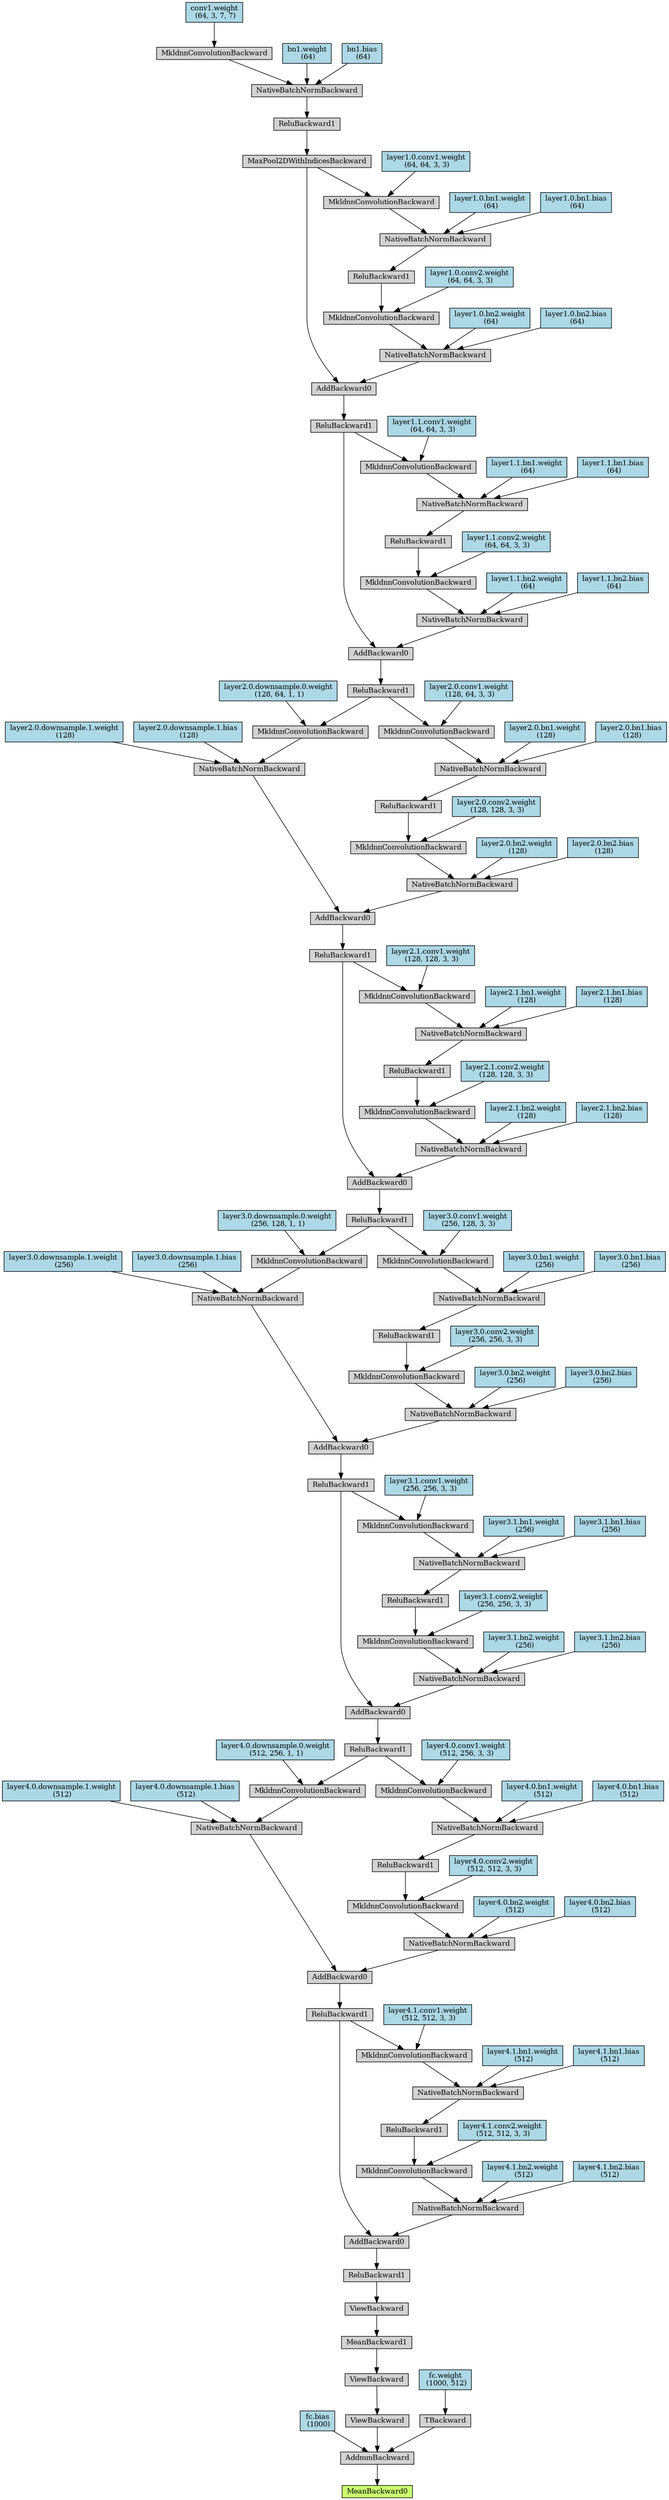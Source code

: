 digraph {
	graph [size="41.55,41.55"]
	node [align=left fontsize=12 height=0.2 ranksep=0.1 shape=box style=filled]
	4512650832 [label=MeanBackward0 fillcolor=darkolivegreen1]
	4512650896 -> 4512650832
	4512650896 [label=AddmmBackward]
	4512651024 -> 4512650896
	4512651024 [label="fc.bias
 (1000)" fillcolor=lightblue]
	4512651088 -> 4512650896
	4512651088 [label=ViewBackward]
	4512651344 -> 4512651088
	4512651344 [label=ViewBackward]
	4512651664 -> 4512651344
	4512651664 [label=MeanBackward1]
	4474860240 -> 4512651664
	4474860240 [label=ViewBackward]
	4512651536 -> 4474860240
	4512651536 [label=ReluBackward1]
	4512651984 -> 4512651536
	4512651984 [label=AddBackward0]
	4512652112 -> 4512651984
	4512652112 [label=NativeBatchNormBackward]
	4512652176 -> 4512652112
	4512652176 [label=MkldnnConvolutionBackward]
	4512652432 -> 4512652176
	4512652432 [label=ReluBackward1]
	4512652624 -> 4512652432
	4512652624 [label=NativeBatchNormBackward]
	4512652752 -> 4512652624
	4512652752 [label=MkldnnConvolutionBackward]
	4512652048 -> 4512652752
	4512652048 [label=ReluBackward1]
	4512653136 -> 4512652048
	4512653136 [label=AddBackward0]
	4512653264 -> 4512653136
	4512653264 [label=NativeBatchNormBackward]
	4793032912 -> 4512653264
	4793032912 [label=MkldnnConvolutionBackward]
	4793033168 -> 4793032912
	4793033168 [label=ReluBackward1]
	4793033360 -> 4793033168
	4793033360 [label=NativeBatchNormBackward]
	4793033552 -> 4793033360
	4793033552 [label=MkldnnConvolutionBackward]
	4793033808 -> 4793033552
	4793033808 [label=ReluBackward1]
	4793034000 -> 4793033808
	4793034000 [label=AddBackward0]
	4793034192 -> 4793034000
	4793034192 [label=NativeBatchNormBackward]
	4793034384 -> 4793034192
	4793034384 [label=MkldnnConvolutionBackward]
	4793034640 -> 4793034384
	4793034640 [label=ReluBackward1]
	4793034832 -> 4793034640
	4793034832 [label=NativeBatchNormBackward]
	4793035024 -> 4793034832
	4793035024 [label=MkldnnConvolutionBackward]
	4793034256 -> 4793035024
	4793034256 [label=ReluBackward1]
	4793035408 -> 4793034256
	4793035408 [label=AddBackward0]
	4793035600 -> 4793035408
	4793035600 [label=NativeBatchNormBackward]
	4793035792 -> 4793035600
	4793035792 [label=MkldnnConvolutionBackward]
	4793036048 -> 4793035792
	4793036048 [label=ReluBackward1]
	4793036240 -> 4793036048
	4793036240 [label=NativeBatchNormBackward]
	4793036432 -> 4793036240
	4793036432 [label=MkldnnConvolutionBackward]
	4793036688 -> 4793036432
	4793036688 [label=ReluBackward1]
	4793041040 -> 4793036688
	4793041040 [label=AddBackward0]
	4793041232 -> 4793041040
	4793041232 [label=NativeBatchNormBackward]
	4793041424 -> 4793041232
	4793041424 [label=MkldnnConvolutionBackward]
	4793041680 -> 4793041424
	4793041680 [label=ReluBackward1]
	4793041872 -> 4793041680
	4793041872 [label=NativeBatchNormBackward]
	4793042064 -> 4793041872
	4793042064 [label=MkldnnConvolutionBackward]
	4793041296 -> 4793042064
	4793041296 [label=ReluBackward1]
	4793042448 -> 4793041296
	4793042448 [label=AddBackward0]
	4793042640 -> 4793042448
	4793042640 [label=NativeBatchNormBackward]
	4793042832 -> 4793042640
	4793042832 [label=MkldnnConvolutionBackward]
	4793043088 -> 4793042832
	4793043088 [label=ReluBackward1]
	4793043280 -> 4793043088
	4793043280 [label=NativeBatchNormBackward]
	4793043472 -> 4793043280
	4793043472 [label=MkldnnConvolutionBackward]
	4793043728 -> 4793043472
	4793043728 [label=ReluBackward1]
	4793043920 -> 4793043728
	4793043920 [label=AddBackward0]
	4793044112 -> 4793043920
	4793044112 [label=NativeBatchNormBackward]
	4793044304 -> 4793044112
	4793044304 [label=MkldnnConvolutionBackward]
	4793044560 -> 4793044304
	4793044560 [label=ReluBackward1]
	4793044752 -> 4793044560
	4793044752 [label=NativeBatchNormBackward]
	4793044944 -> 4793044752
	4793044944 [label=MkldnnConvolutionBackward]
	4793044176 -> 4793044944
	4793044176 [label=ReluBackward1]
	4793053584 -> 4793044176
	4793053584 [label=AddBackward0]
	4793053776 -> 4793053584
	4793053776 [label=NativeBatchNormBackward]
	4793053968 -> 4793053776
	4793053968 [label=MkldnnConvolutionBackward]
	4793054224 -> 4793053968
	4793054224 [label=ReluBackward1]
	4793054416 -> 4793054224
	4793054416 [label=NativeBatchNormBackward]
	4793054608 -> 4793054416
	4793054608 [label=MkldnnConvolutionBackward]
	4793053840 -> 4793054608
	4793053840 [label=MaxPool2DWithIndicesBackward]
	4793054992 -> 4793053840
	4793054992 [label=ReluBackward1]
	4793055184 -> 4793054992
	4793055184 [label=NativeBatchNormBackward]
	4793055376 -> 4793055184
	4793055376 [label=MkldnnConvolutionBackward]
	4793055632 -> 4793055376
	4793055632 [label="conv1.weight
 (64, 3, 7, 7)" fillcolor=lightblue]
	4793055440 -> 4793055184
	4793055440 [label="bn1.weight
 (64)" fillcolor=lightblue]
	4793055504 -> 4793055184
	4793055504 [label="bn1.bias
 (64)" fillcolor=lightblue]
	4793054864 -> 4793054608
	4793054864 [label="layer1.0.conv1.weight
 (64, 64, 3, 3)" fillcolor=lightblue]
	4793054672 -> 4793054416
	4793054672 [label="layer1.0.bn1.weight
 (64)" fillcolor=lightblue]
	4793054736 -> 4793054416
	4793054736 [label="layer1.0.bn1.bias
 (64)" fillcolor=lightblue]
	4793054288 -> 4793053968
	4793054288 [label="layer1.0.conv2.weight
 (64, 64, 3, 3)" fillcolor=lightblue]
	4793054032 -> 4793053776
	4793054032 [label="layer1.0.bn2.weight
 (64)" fillcolor=lightblue]
	4793054096 -> 4793053776
	4793054096 [label="layer1.0.bn2.bias
 (64)" fillcolor=lightblue]
	4793053840 -> 4793053584
	4793053456 -> 4793044944
	4793053456 [label="layer1.1.conv1.weight
 (64, 64, 3, 3)" fillcolor=lightblue]
	4793053264 -> 4793044752
	4793053264 [label="layer1.1.bn1.weight
 (64)" fillcolor=lightblue]
	4793053328 -> 4793044752
	4793053328 [label="layer1.1.bn1.bias
 (64)" fillcolor=lightblue]
	4793044624 -> 4793044304
	4793044624 [label="layer1.1.conv2.weight
 (64, 64, 3, 3)" fillcolor=lightblue]
	4793044368 -> 4793044112
	4793044368 [label="layer1.1.bn2.weight
 (64)" fillcolor=lightblue]
	4793044432 -> 4793044112
	4793044432 [label="layer1.1.bn2.bias
 (64)" fillcolor=lightblue]
	4793044176 -> 4793043920
	4793043792 -> 4793043472
	4793043792 [label="layer2.0.conv1.weight
 (128, 64, 3, 3)" fillcolor=lightblue]
	4793043536 -> 4793043280
	4793043536 [label="layer2.0.bn1.weight
 (128)" fillcolor=lightblue]
	4793043600 -> 4793043280
	4793043600 [label="layer2.0.bn1.bias
 (128)" fillcolor=lightblue]
	4793043152 -> 4793042832
	4793043152 [label="layer2.0.conv2.weight
 (128, 128, 3, 3)" fillcolor=lightblue]
	4793042896 -> 4793042640
	4793042896 [label="layer2.0.bn2.weight
 (128)" fillcolor=lightblue]
	4793042960 -> 4793042640
	4793042960 [label="layer2.0.bn2.bias
 (128)" fillcolor=lightblue]
	4793042704 -> 4793042448
	4793042704 [label=NativeBatchNormBackward]
	4793043024 -> 4793042704
	4793043024 [label=MkldnnConvolutionBackward]
	4793043728 -> 4793043024
	4793043856 -> 4793043024
	4793043856 [label="layer2.0.downsample.0.weight
 (128, 64, 1, 1)" fillcolor=lightblue]
	4793043216 -> 4793042704
	4793043216 [label="layer2.0.downsample.1.weight
 (128)" fillcolor=lightblue]
	4793043664 -> 4793042704
	4793043664 [label="layer2.0.downsample.1.bias
 (128)" fillcolor=lightblue]
	4793042320 -> 4793042064
	4793042320 [label="layer2.1.conv1.weight
 (128, 128, 3, 3)" fillcolor=lightblue]
	4793042128 -> 4793041872
	4793042128 [label="layer2.1.bn1.weight
 (128)" fillcolor=lightblue]
	4793042192 -> 4793041872
	4793042192 [label="layer2.1.bn1.bias
 (128)" fillcolor=lightblue]
	4793041744 -> 4793041424
	4793041744 [label="layer2.1.conv2.weight
 (128, 128, 3, 3)" fillcolor=lightblue]
	4793041488 -> 4793041232
	4793041488 [label="layer2.1.bn2.weight
 (128)" fillcolor=lightblue]
	4793041552 -> 4793041232
	4793041552 [label="layer2.1.bn2.bias
 (128)" fillcolor=lightblue]
	4793041296 -> 4793041040
	4793036752 -> 4793036432
	4793036752 [label="layer3.0.conv1.weight
 (256, 128, 3, 3)" fillcolor=lightblue]
	4793036496 -> 4793036240
	4793036496 [label="layer3.0.bn1.weight
 (256)" fillcolor=lightblue]
	4793036560 -> 4793036240
	4793036560 [label="layer3.0.bn1.bias
 (256)" fillcolor=lightblue]
	4793036112 -> 4793035792
	4793036112 [label="layer3.0.conv2.weight
 (256, 256, 3, 3)" fillcolor=lightblue]
	4793035856 -> 4793035600
	4793035856 [label="layer3.0.bn2.weight
 (256)" fillcolor=lightblue]
	4793035920 -> 4793035600
	4793035920 [label="layer3.0.bn2.bias
 (256)" fillcolor=lightblue]
	4793035664 -> 4793035408
	4793035664 [label=NativeBatchNormBackward]
	4793035984 -> 4793035664
	4793035984 [label=MkldnnConvolutionBackward]
	4793036688 -> 4793035984
	4793040976 -> 4793035984
	4793040976 [label="layer3.0.downsample.0.weight
 (256, 128, 1, 1)" fillcolor=lightblue]
	4793036176 -> 4793035664
	4793036176 [label="layer3.0.downsample.1.weight
 (256)" fillcolor=lightblue]
	4793036624 -> 4793035664
	4793036624 [label="layer3.0.downsample.1.bias
 (256)" fillcolor=lightblue]
	4793035280 -> 4793035024
	4793035280 [label="layer3.1.conv1.weight
 (256, 256, 3, 3)" fillcolor=lightblue]
	4793035088 -> 4793034832
	4793035088 [label="layer3.1.bn1.weight
 (256)" fillcolor=lightblue]
	4793035152 -> 4793034832
	4793035152 [label="layer3.1.bn1.bias
 (256)" fillcolor=lightblue]
	4793034704 -> 4793034384
	4793034704 [label="layer3.1.conv2.weight
 (256, 256, 3, 3)" fillcolor=lightblue]
	4793034448 -> 4793034192
	4793034448 [label="layer3.1.bn2.weight
 (256)" fillcolor=lightblue]
	4793034512 -> 4793034192
	4793034512 [label="layer3.1.bn2.bias
 (256)" fillcolor=lightblue]
	4793034256 -> 4793034000
	4793033872 -> 4793033552
	4793033872 [label="layer4.0.conv1.weight
 (512, 256, 3, 3)" fillcolor=lightblue]
	4793033616 -> 4793033360
	4793033616 [label="layer4.0.bn1.weight
 (512)" fillcolor=lightblue]
	4793033680 -> 4793033360
	4793033680 [label="layer4.0.bn1.bias
 (512)" fillcolor=lightblue]
	4793033232 -> 4793032912
	4793033232 [label="layer4.0.conv2.weight
 (512, 512, 3, 3)" fillcolor=lightblue]
	4793032976 -> 4512653264
	4793032976 [label="layer4.0.bn2.weight
 (512)" fillcolor=lightblue]
	4793033040 -> 4512653264
	4793033040 [label="layer4.0.bn2.bias
 (512)" fillcolor=lightblue]
	4793032784 -> 4512653136
	4793032784 [label=NativeBatchNormBackward]
	4793033104 -> 4793032784
	4793033104 [label=MkldnnConvolutionBackward]
	4793033808 -> 4793033104
	4793033936 -> 4793033104
	4793033936 [label="layer4.0.downsample.0.weight
 (512, 256, 1, 1)" fillcolor=lightblue]
	4793033296 -> 4793032784
	4793033296 [label="layer4.0.downsample.1.weight
 (512)" fillcolor=lightblue]
	4793033744 -> 4793032784
	4793033744 [label="layer4.0.downsample.1.bias
 (512)" fillcolor=lightblue]
	4512653008 -> 4512652752
	4512653008 [label="layer4.1.conv1.weight
 (512, 512, 3, 3)" fillcolor=lightblue]
	4512652816 -> 4512652624
	4512652816 [label="layer4.1.bn1.weight
 (512)" fillcolor=lightblue]
	4512652880 -> 4512652624
	4512652880 [label="layer4.1.bn1.bias
 (512)" fillcolor=lightblue]
	4512652496 -> 4512652176
	4512652496 [label="layer4.1.conv2.weight
 (512, 512, 3, 3)" fillcolor=lightblue]
	4512652240 -> 4512652112
	4512652240 [label="layer4.1.bn2.weight
 (512)" fillcolor=lightblue]
	4512652304 -> 4512652112
	4512652304 [label="layer4.1.bn2.bias
 (512)" fillcolor=lightblue]
	4512652048 -> 4512651984
	4512651152 -> 4512650896
	4512651152 [label=TBackward]
	4512651280 -> 4512651152
	4512651280 [label="fc.weight
 (1000, 512)" fillcolor=lightblue]
}
